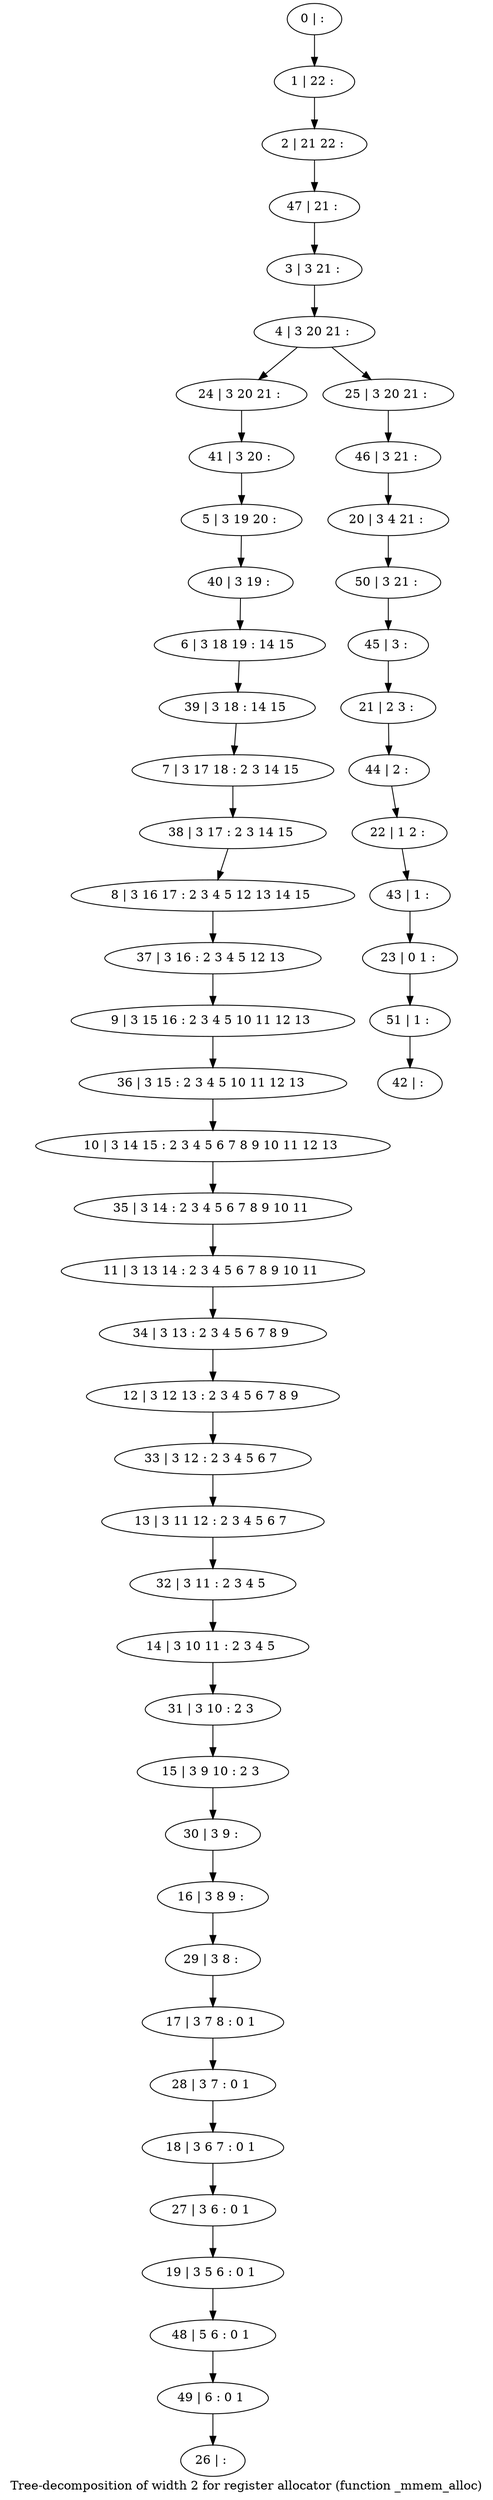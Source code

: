 digraph G {
graph [label="Tree-decomposition of width 2 for register allocator (function _mmem_alloc)"]
0[label="0 | : "];
1[label="1 | 22 : "];
2[label="2 | 21 22 : "];
3[label="3 | 3 21 : "];
4[label="4 | 3 20 21 : "];
5[label="5 | 3 19 20 : "];
6[label="6 | 3 18 19 : 14 15 "];
7[label="7 | 3 17 18 : 2 3 14 15 "];
8[label="8 | 3 16 17 : 2 3 4 5 12 13 14 15 "];
9[label="9 | 3 15 16 : 2 3 4 5 10 11 12 13 "];
10[label="10 | 3 14 15 : 2 3 4 5 6 7 8 9 10 11 12 13 "];
11[label="11 | 3 13 14 : 2 3 4 5 6 7 8 9 10 11 "];
12[label="12 | 3 12 13 : 2 3 4 5 6 7 8 9 "];
13[label="13 | 3 11 12 : 2 3 4 5 6 7 "];
14[label="14 | 3 10 11 : 2 3 4 5 "];
15[label="15 | 3 9 10 : 2 3 "];
16[label="16 | 3 8 9 : "];
17[label="17 | 3 7 8 : 0 1 "];
18[label="18 | 3 6 7 : 0 1 "];
19[label="19 | 3 5 6 : 0 1 "];
20[label="20 | 3 4 21 : "];
21[label="21 | 2 3 : "];
22[label="22 | 1 2 : "];
23[label="23 | 0 1 : "];
24[label="24 | 3 20 21 : "];
25[label="25 | 3 20 21 : "];
26[label="26 | : "];
27[label="27 | 3 6 : 0 1 "];
28[label="28 | 3 7 : 0 1 "];
29[label="29 | 3 8 : "];
30[label="30 | 3 9 : "];
31[label="31 | 3 10 : 2 3 "];
32[label="32 | 3 11 : 2 3 4 5 "];
33[label="33 | 3 12 : 2 3 4 5 6 7 "];
34[label="34 | 3 13 : 2 3 4 5 6 7 8 9 "];
35[label="35 | 3 14 : 2 3 4 5 6 7 8 9 10 11 "];
36[label="36 | 3 15 : 2 3 4 5 10 11 12 13 "];
37[label="37 | 3 16 : 2 3 4 5 12 13 "];
38[label="38 | 3 17 : 2 3 14 15 "];
39[label="39 | 3 18 : 14 15 "];
40[label="40 | 3 19 : "];
41[label="41 | 3 20 : "];
42[label="42 | : "];
43[label="43 | 1 : "];
44[label="44 | 2 : "];
45[label="45 | 3 : "];
46[label="46 | 3 21 : "];
47[label="47 | 21 : "];
48[label="48 | 5 6 : 0 1 "];
49[label="49 | 6 : 0 1 "];
50[label="50 | 3 21 : "];
51[label="51 | 1 : "];
0->1 ;
1->2 ;
3->4 ;
4->24 ;
4->25 ;
27->19 ;
18->27 ;
28->18 ;
17->28 ;
29->17 ;
16->29 ;
30->16 ;
15->30 ;
31->15 ;
14->31 ;
32->14 ;
13->32 ;
33->13 ;
12->33 ;
34->12 ;
11->34 ;
35->11 ;
10->35 ;
36->10 ;
9->36 ;
37->9 ;
8->37 ;
38->8 ;
7->38 ;
39->7 ;
6->39 ;
40->6 ;
5->40 ;
41->5 ;
24->41 ;
43->23 ;
22->43 ;
44->22 ;
21->44 ;
45->21 ;
46->20 ;
25->46 ;
47->3 ;
2->47 ;
19->48 ;
49->26 ;
48->49 ;
50->45 ;
20->50 ;
51->42 ;
23->51 ;
}
